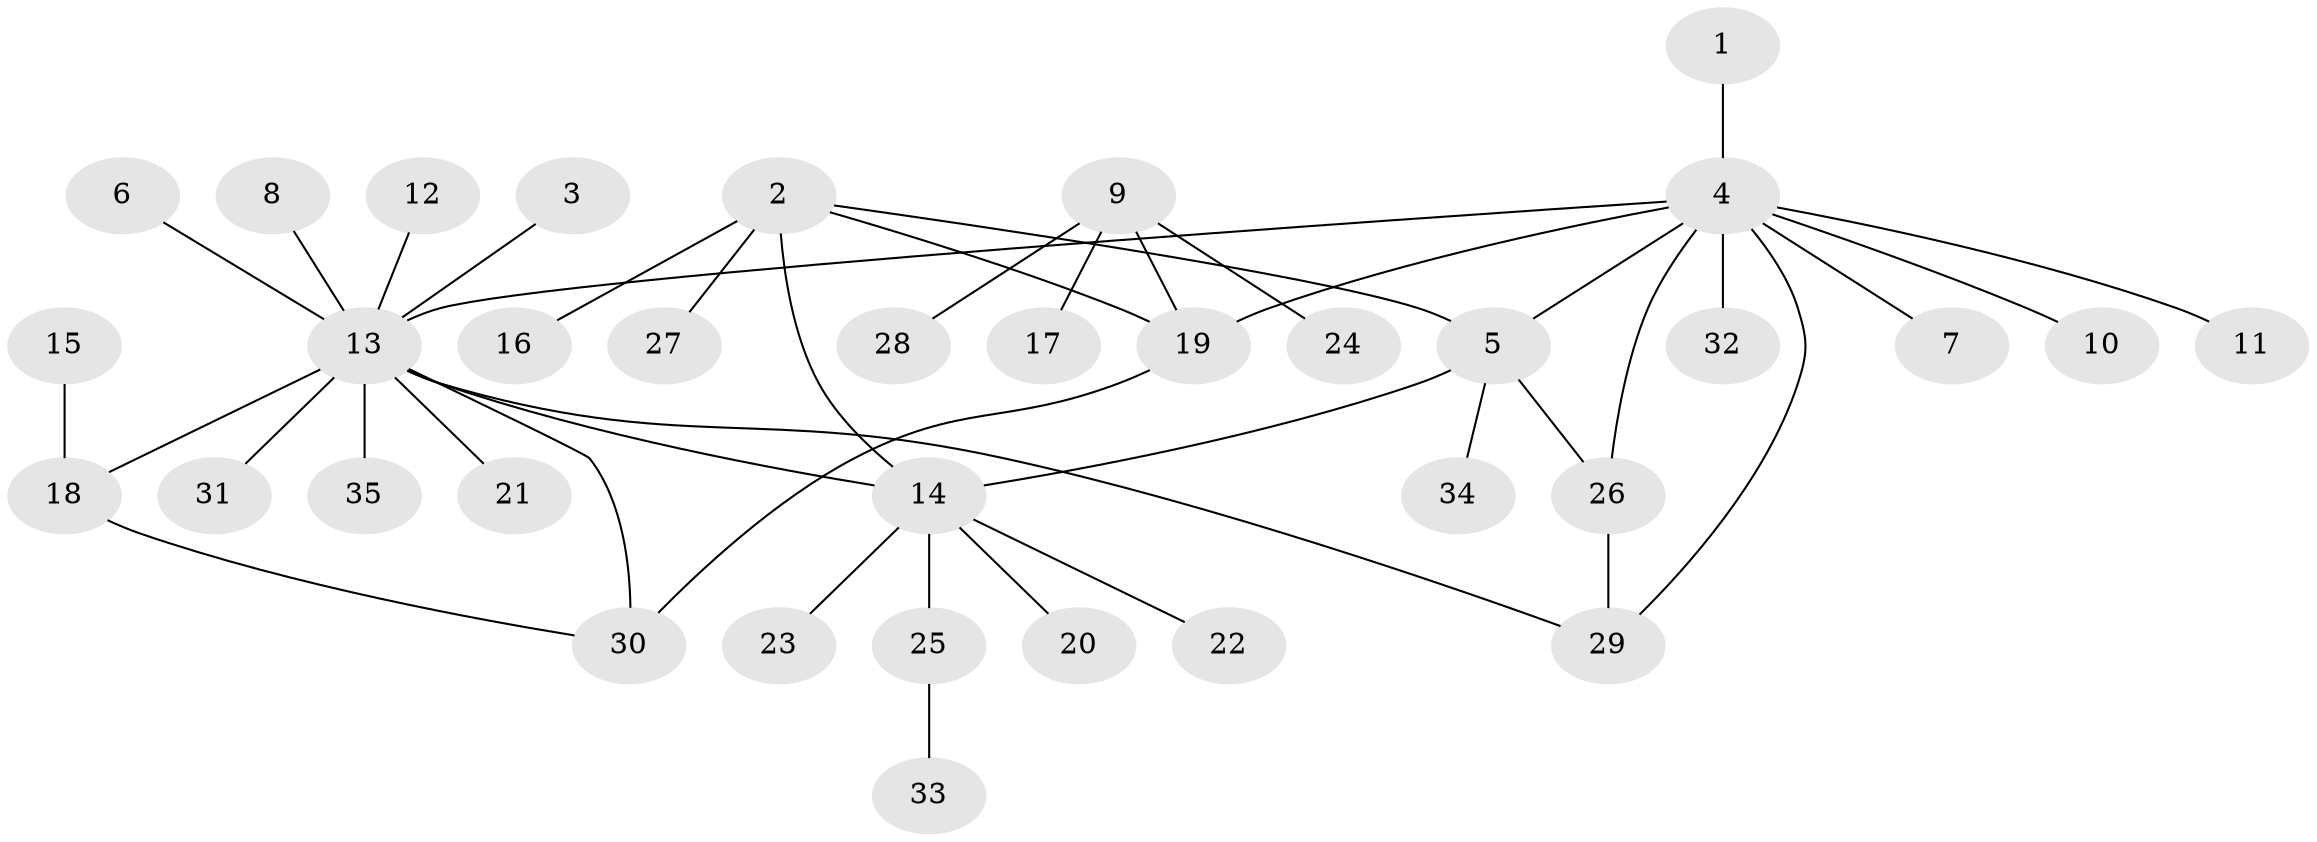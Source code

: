 // original degree distribution, {4: 0.043478260869565216, 13: 0.014492753623188406, 19: 0.014492753623188406, 7: 0.014492753623188406, 3: 0.11594202898550725, 2: 0.18840579710144928, 1: 0.5507246376811594, 8: 0.014492753623188406, 6: 0.028985507246376812, 5: 0.014492753623188406}
// Generated by graph-tools (version 1.1) at 2025/01/03/09/25 03:01:50]
// undirected, 35 vertices, 42 edges
graph export_dot {
graph [start="1"]
  node [color=gray90,style=filled];
  1;
  2;
  3;
  4;
  5;
  6;
  7;
  8;
  9;
  10;
  11;
  12;
  13;
  14;
  15;
  16;
  17;
  18;
  19;
  20;
  21;
  22;
  23;
  24;
  25;
  26;
  27;
  28;
  29;
  30;
  31;
  32;
  33;
  34;
  35;
  1 -- 4 [weight=1.0];
  2 -- 5 [weight=1.0];
  2 -- 14 [weight=1.0];
  2 -- 16 [weight=1.0];
  2 -- 19 [weight=1.0];
  2 -- 27 [weight=1.0];
  3 -- 13 [weight=1.0];
  4 -- 5 [weight=1.0];
  4 -- 7 [weight=1.0];
  4 -- 10 [weight=1.0];
  4 -- 11 [weight=1.0];
  4 -- 13 [weight=1.0];
  4 -- 19 [weight=1.0];
  4 -- 26 [weight=1.0];
  4 -- 29 [weight=1.0];
  4 -- 32 [weight=1.0];
  5 -- 14 [weight=1.0];
  5 -- 26 [weight=1.0];
  5 -- 34 [weight=1.0];
  6 -- 13 [weight=1.0];
  8 -- 13 [weight=1.0];
  9 -- 17 [weight=1.0];
  9 -- 19 [weight=1.0];
  9 -- 24 [weight=1.0];
  9 -- 28 [weight=1.0];
  12 -- 13 [weight=1.0];
  13 -- 14 [weight=1.0];
  13 -- 18 [weight=2.0];
  13 -- 21 [weight=1.0];
  13 -- 29 [weight=1.0];
  13 -- 30 [weight=2.0];
  13 -- 31 [weight=1.0];
  13 -- 35 [weight=1.0];
  14 -- 20 [weight=1.0];
  14 -- 22 [weight=1.0];
  14 -- 23 [weight=1.0];
  14 -- 25 [weight=1.0];
  15 -- 18 [weight=1.0];
  18 -- 30 [weight=1.0];
  19 -- 30 [weight=1.0];
  25 -- 33 [weight=1.0];
  26 -- 29 [weight=1.0];
}

